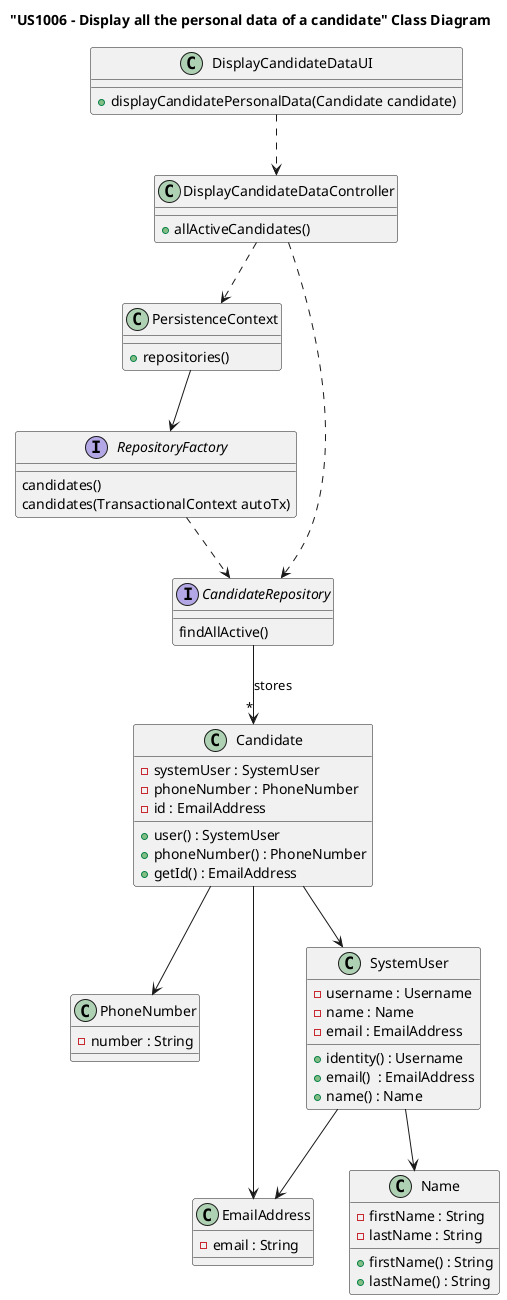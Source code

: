 @startuml

title "US1006 - Display all the personal data of a candidate" Class Diagram

class PhoneNumber{
-number : String
}



class Candidate{
-systemUser : SystemUser
-phoneNumber : PhoneNumber
-id : EmailAddress

+user() : SystemUser
+phoneNumber() : PhoneNumber
+getId() : EmailAddress
}

class EmailAddress{
- email : String
}


class SystemUser{
-username : Username
-name : Name
-email : EmailAddress
+ identity() : Username
+ email()  : EmailAddress
+ name() : Name
}

class Name{
-firstName : String
    -lastName : String
    +firstName() : String
    +lastName() : String
}

class DisplayCandidateDataUI{

+displayCandidatePersonalData(Candidate candidate)
}

class DisplayCandidateDataController{
+allActiveCandidates()
}

class PersistenceContext{
+repositories()
}

interface RepositoryFactory{
candidates()
candidates(TransactionalContext autoTx)
}


interface CandidateRepository{
findAllActive()
}

Candidate --> SystemUser

SystemUser --> EmailAddress
SystemUser --> Name
Candidate --> EmailAddress
Candidate --> PhoneNumber

DisplayCandidateDataUI ..> DisplayCandidateDataController

DisplayCandidateDataController ..> CandidateRepository

CandidateRepository --> "*" Candidate :stores

DisplayCandidateDataController ..> PersistenceContext

PersistenceContext --> RepositoryFactory


RepositoryFactory ..> CandidateRepository

@enduml